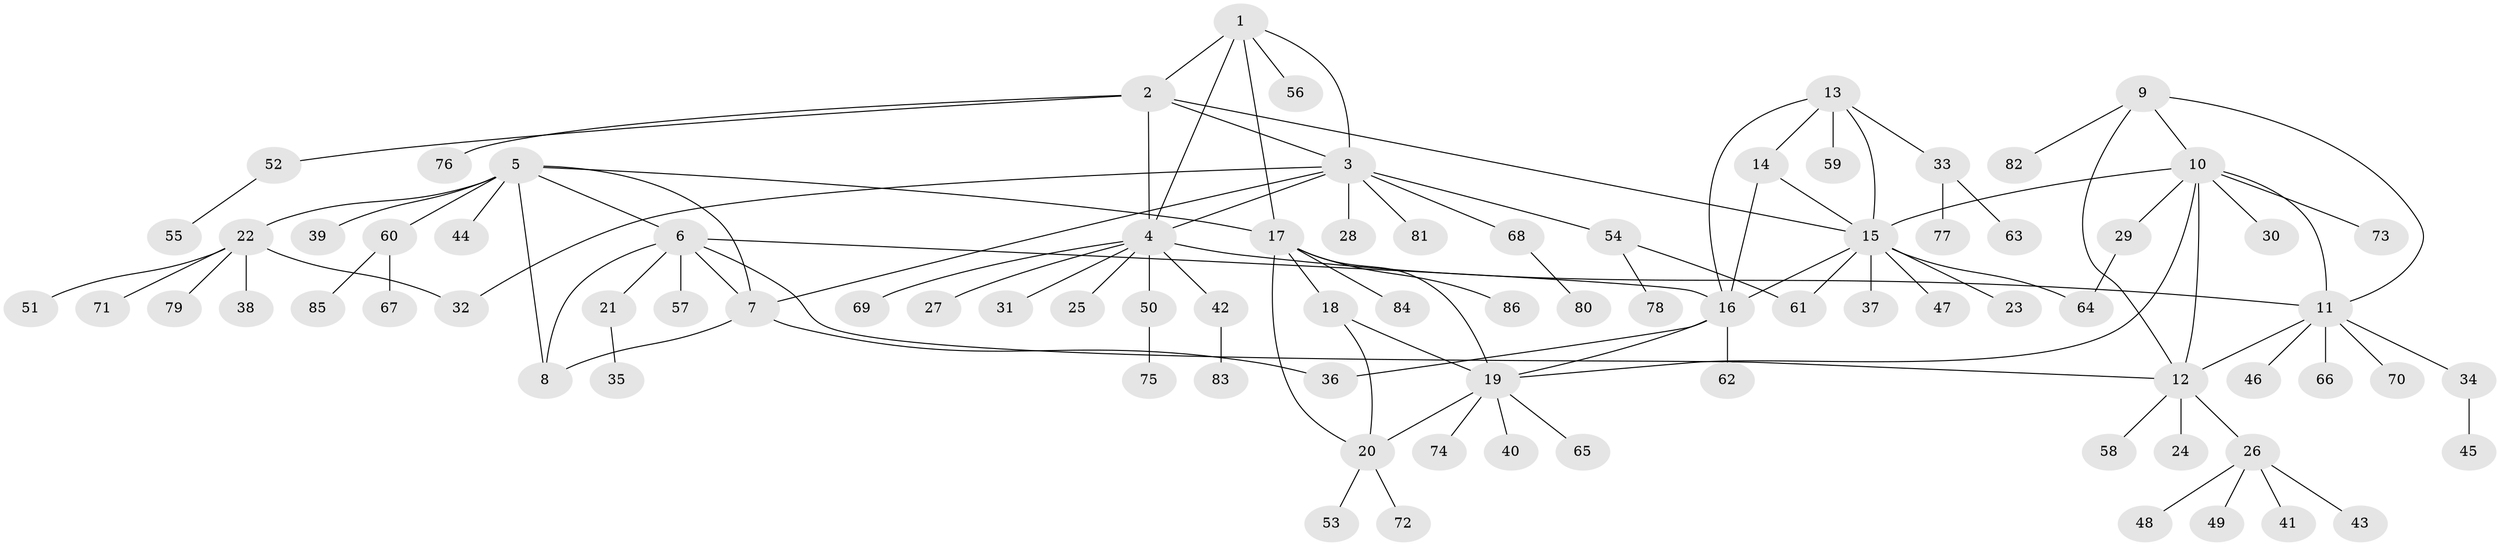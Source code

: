 // Generated by graph-tools (version 1.1) at 2025/11/02/27/25 16:11:33]
// undirected, 86 vertices, 110 edges
graph export_dot {
graph [start="1"]
  node [color=gray90,style=filled];
  1;
  2;
  3;
  4;
  5;
  6;
  7;
  8;
  9;
  10;
  11;
  12;
  13;
  14;
  15;
  16;
  17;
  18;
  19;
  20;
  21;
  22;
  23;
  24;
  25;
  26;
  27;
  28;
  29;
  30;
  31;
  32;
  33;
  34;
  35;
  36;
  37;
  38;
  39;
  40;
  41;
  42;
  43;
  44;
  45;
  46;
  47;
  48;
  49;
  50;
  51;
  52;
  53;
  54;
  55;
  56;
  57;
  58;
  59;
  60;
  61;
  62;
  63;
  64;
  65;
  66;
  67;
  68;
  69;
  70;
  71;
  72;
  73;
  74;
  75;
  76;
  77;
  78;
  79;
  80;
  81;
  82;
  83;
  84;
  85;
  86;
  1 -- 2;
  1 -- 3;
  1 -- 4;
  1 -- 17;
  1 -- 56;
  2 -- 3;
  2 -- 4;
  2 -- 15;
  2 -- 52;
  2 -- 76;
  3 -- 4;
  3 -- 7;
  3 -- 28;
  3 -- 32;
  3 -- 54;
  3 -- 68;
  3 -- 81;
  4 -- 11;
  4 -- 25;
  4 -- 27;
  4 -- 31;
  4 -- 42;
  4 -- 50;
  4 -- 69;
  5 -- 6;
  5 -- 7;
  5 -- 8;
  5 -- 17;
  5 -- 22;
  5 -- 39;
  5 -- 44;
  5 -- 60;
  6 -- 7;
  6 -- 8;
  6 -- 12;
  6 -- 16;
  6 -- 21;
  6 -- 57;
  7 -- 8;
  7 -- 36;
  9 -- 10;
  9 -- 11;
  9 -- 12;
  9 -- 82;
  10 -- 11;
  10 -- 12;
  10 -- 15;
  10 -- 19;
  10 -- 29;
  10 -- 30;
  10 -- 73;
  11 -- 12;
  11 -- 34;
  11 -- 46;
  11 -- 66;
  11 -- 70;
  12 -- 24;
  12 -- 26;
  12 -- 58;
  13 -- 14;
  13 -- 15;
  13 -- 16;
  13 -- 33;
  13 -- 59;
  14 -- 15;
  14 -- 16;
  15 -- 16;
  15 -- 23;
  15 -- 37;
  15 -- 47;
  15 -- 61;
  15 -- 64;
  16 -- 19;
  16 -- 36;
  16 -- 62;
  17 -- 18;
  17 -- 19;
  17 -- 20;
  17 -- 84;
  17 -- 86;
  18 -- 19;
  18 -- 20;
  19 -- 20;
  19 -- 40;
  19 -- 65;
  19 -- 74;
  20 -- 53;
  20 -- 72;
  21 -- 35;
  22 -- 32;
  22 -- 38;
  22 -- 51;
  22 -- 71;
  22 -- 79;
  26 -- 41;
  26 -- 43;
  26 -- 48;
  26 -- 49;
  29 -- 64;
  33 -- 63;
  33 -- 77;
  34 -- 45;
  42 -- 83;
  50 -- 75;
  52 -- 55;
  54 -- 61;
  54 -- 78;
  60 -- 67;
  60 -- 85;
  68 -- 80;
}

